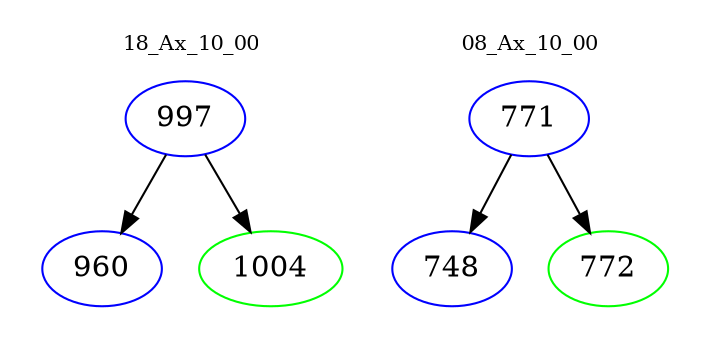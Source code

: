digraph{
subgraph cluster_0 {
color = white
label = "18_Ax_10_00";
fontsize=10;
T0_997 [label="997", color="blue"]
T0_997 -> T0_960 [color="black"]
T0_960 [label="960", color="blue"]
T0_997 -> T0_1004 [color="black"]
T0_1004 [label="1004", color="green"]
}
subgraph cluster_1 {
color = white
label = "08_Ax_10_00";
fontsize=10;
T1_771 [label="771", color="blue"]
T1_771 -> T1_748 [color="black"]
T1_748 [label="748", color="blue"]
T1_771 -> T1_772 [color="black"]
T1_772 [label="772", color="green"]
}
}
